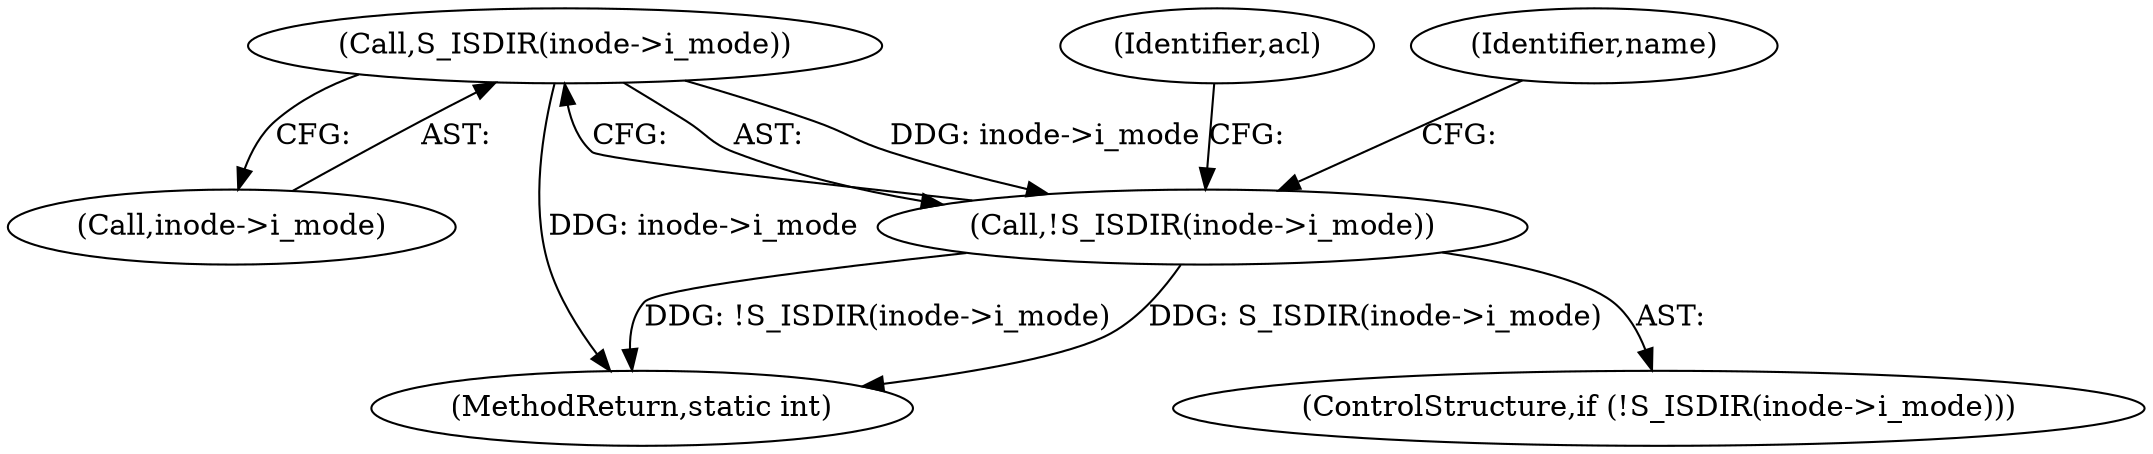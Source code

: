 digraph "0_linux_073931017b49d9458aa351605b43a7e34598caef_0@pointer" {
"1000147" [label="(Call,S_ISDIR(inode->i_mode))"];
"1000146" [label="(Call,!S_ISDIR(inode->i_mode))"];
"1000148" [label="(Call,inode->i_mode)"];
"1000145" [label="(ControlStructure,if (!S_ISDIR(inode->i_mode)))"];
"1000146" [label="(Call,!S_ISDIR(inode->i_mode))"];
"1000153" [label="(Identifier,acl)"];
"1000147" [label="(Call,S_ISDIR(inode->i_mode))"];
"1000158" [label="(Identifier,name)"];
"1000222" [label="(MethodReturn,static int)"];
"1000147" -> "1000146"  [label="AST: "];
"1000147" -> "1000148"  [label="CFG: "];
"1000148" -> "1000147"  [label="AST: "];
"1000146" -> "1000147"  [label="CFG: "];
"1000147" -> "1000222"  [label="DDG: inode->i_mode"];
"1000147" -> "1000146"  [label="DDG: inode->i_mode"];
"1000146" -> "1000145"  [label="AST: "];
"1000153" -> "1000146"  [label="CFG: "];
"1000158" -> "1000146"  [label="CFG: "];
"1000146" -> "1000222"  [label="DDG: !S_ISDIR(inode->i_mode)"];
"1000146" -> "1000222"  [label="DDG: S_ISDIR(inode->i_mode)"];
}
